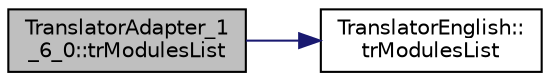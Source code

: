 digraph "TranslatorAdapter_1_6_0::trModulesList"
{
 // LATEX_PDF_SIZE
  edge [fontname="Helvetica",fontsize="10",labelfontname="Helvetica",labelfontsize="10"];
  node [fontname="Helvetica",fontsize="10",shape=record];
  rankdir="LR";
  Node1 [label="TranslatorAdapter_1\l_6_0::trModulesList",height=0.2,width=0.4,color="black", fillcolor="grey75", style="filled", fontcolor="black",tooltip=" "];
  Node1 -> Node2 [color="midnightblue",fontsize="10",style="solid",fontname="Helvetica"];
  Node2 [label="TranslatorEnglish::\ltrModulesList",height=0.2,width=0.4,color="black", fillcolor="white", style="filled",URL="$classTranslatorEnglish.html#a4bdd283d23248fc39882d73c6b32a965",tooltip=" "];
}
